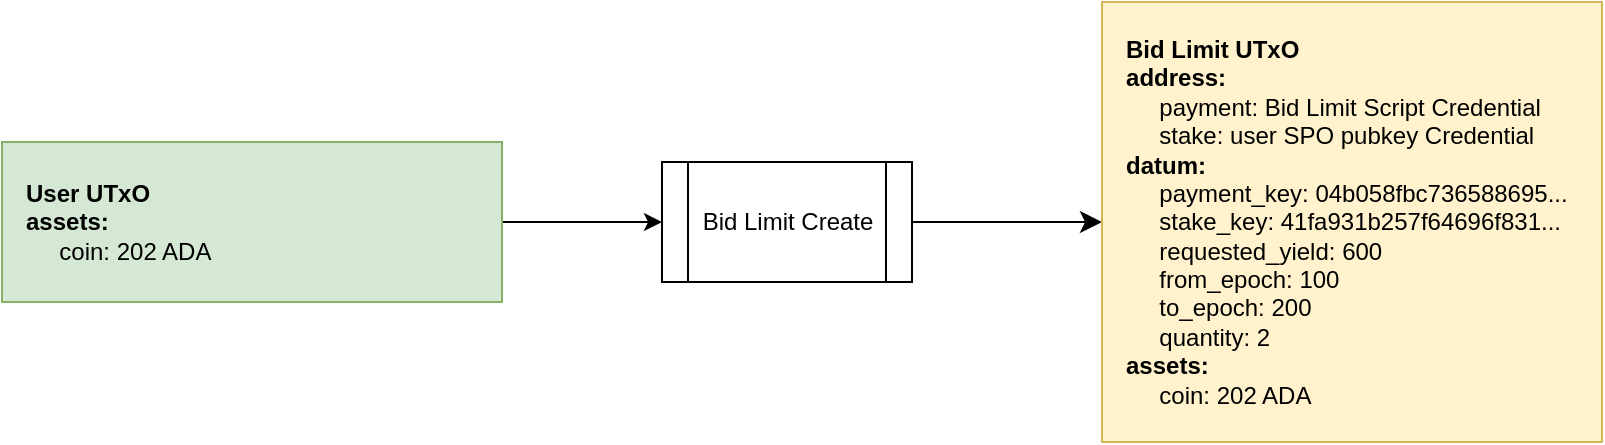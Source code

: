 <mxfile>
    <diagram id="aIuL_3sgJEZ1WT9Jc5dZ" name="Page-1">
        <mxGraphModel dx="1130" dy="629" grid="1" gridSize="10" guides="1" tooltips="1" connect="1" arrows="1" fold="1" page="1" pageScale="1" pageWidth="850" pageHeight="1100" math="0" shadow="0">
            <root>
                <mxCell id="0"/>
                <mxCell id="1" parent="0"/>
                <mxCell id="2" style="edgeStyle=none;html=1;entryX=0;entryY=0.5;entryDx=0;entryDy=0;" edge="1" parent="1" source="3" target="5">
                    <mxGeometry relative="1" as="geometry"/>
                </mxCell>
                <mxCell id="3" value="&amp;nbsp; &amp;nbsp;&lt;b&gt;User UTxO&lt;/b&gt;&lt;br&gt;&lt;b&gt;&amp;nbsp; &amp;nbsp;assets:&lt;/b&gt;&lt;br&gt;&lt;span style=&quot;font-weight: bold; white-space: pre;&quot;&gt;&#9;&lt;/span&gt;coin: 202 ADA" style="rounded=0;whiteSpace=wrap;html=1;align=left;fillColor=#d5e8d4;strokeColor=#82b366;" vertex="1" parent="1">
                    <mxGeometry x="20" y="220" width="250" height="80" as="geometry"/>
                </mxCell>
                <mxCell id="4" style="edgeStyle=segmentEdgeStyle;shape=connector;curved=0;rounded=0;html=1;entryX=0;entryY=0.5;entryDx=0;entryDy=0;labelBackgroundColor=default;strokeColor=default;fontFamily=Helvetica;fontSize=11;fontColor=default;endArrow=classic;startSize=8;endSize=8;" edge="1" parent="1" source="5" target="6">
                    <mxGeometry relative="1" as="geometry">
                        <Array as="points">
                            <mxPoint x="510" y="260"/>
                            <mxPoint x="510" y="260"/>
                        </Array>
                    </mxGeometry>
                </mxCell>
                <mxCell id="5" value="Bid Limit Create" style="shape=process;whiteSpace=wrap;html=1;backgroundOutline=1;" vertex="1" parent="1">
                    <mxGeometry x="350" y="230" width="125" height="60" as="geometry"/>
                </mxCell>
                <mxCell id="6" value="&amp;nbsp; &amp;nbsp;&lt;b&gt;Bid Limit UTxO&lt;br&gt;&lt;/b&gt;&amp;nbsp; &amp;nbsp;&lt;b&gt;address:&lt;br&gt;&lt;/b&gt;&lt;span style=&quot;&quot;&gt;&#9;&lt;/span&gt;&lt;span style=&quot;&quot;&gt;&#9;&lt;/span&gt;&lt;span style=&quot;white-space: pre;&quot;&gt;&#9;&lt;/span&gt;payment: Bid Limit Script Credential&lt;br&gt;&lt;span style=&quot;&quot;&gt;&#9;&lt;/span&gt;&lt;span style=&quot;&quot;&gt;&#9;&lt;/span&gt;&lt;span style=&quot;white-space: pre;&quot;&gt;&#9;&lt;/span&gt;stake: user SPO pubkey Credential&lt;br&gt;&amp;nbsp; &amp;nbsp;&lt;b&gt;datum:&lt;br&gt;&lt;/b&gt;&lt;span style=&quot;&quot;&gt;&#9;&lt;/span&gt;&lt;span style=&quot;&quot;&gt;&#9;&lt;/span&gt;&lt;span style=&quot;white-space: pre;&quot;&gt;&#9;&lt;/span&gt;payment_key:&amp;nbsp;04b058fbc736588695...&lt;br&gt;&lt;span style=&quot;font-weight: bold;&quot;&gt;&#9;&lt;/span&gt;&lt;span style=&quot;white-space: pre;&quot;&gt;&#9;&lt;/span&gt;stake_key:&amp;nbsp;41fa931b257f64696f831...&lt;br&gt;&lt;span style=&quot;white-space: pre;&quot;&gt;&#9;&lt;/span&gt;requested_yield: 600&lt;br&gt;&lt;span style=&quot;white-space: pre;&quot;&gt;&#9;&lt;/span&gt;from_epoch: 100&lt;br&gt;&lt;span style=&quot;white-space: pre;&quot;&gt;&#9;&lt;/span&gt;to_epoch: 200&lt;br&gt;&lt;span style=&quot;white-space: pre;&quot;&gt;&#9;&lt;/span&gt;quantity: 2&lt;br&gt;&lt;b&gt;&amp;nbsp; &amp;nbsp;assets:&lt;/b&gt;&lt;br&gt;&lt;span style=&quot;font-weight: bold;&quot;&gt;&#9;&lt;/span&gt;&lt;span style=&quot;&quot;&gt;&#9;&lt;/span&gt;&lt;span style=&quot;white-space: pre;&quot;&gt;&#9;&lt;/span&gt;coin: 202 ADA" style="rounded=0;whiteSpace=wrap;html=1;align=left;fillColor=#fff2cc;strokeColor=#d6b656;" vertex="1" parent="1">
                    <mxGeometry x="570" y="150" width="250" height="220" as="geometry"/>
                </mxCell>
            </root>
        </mxGraphModel>
    </diagram>
</mxfile>